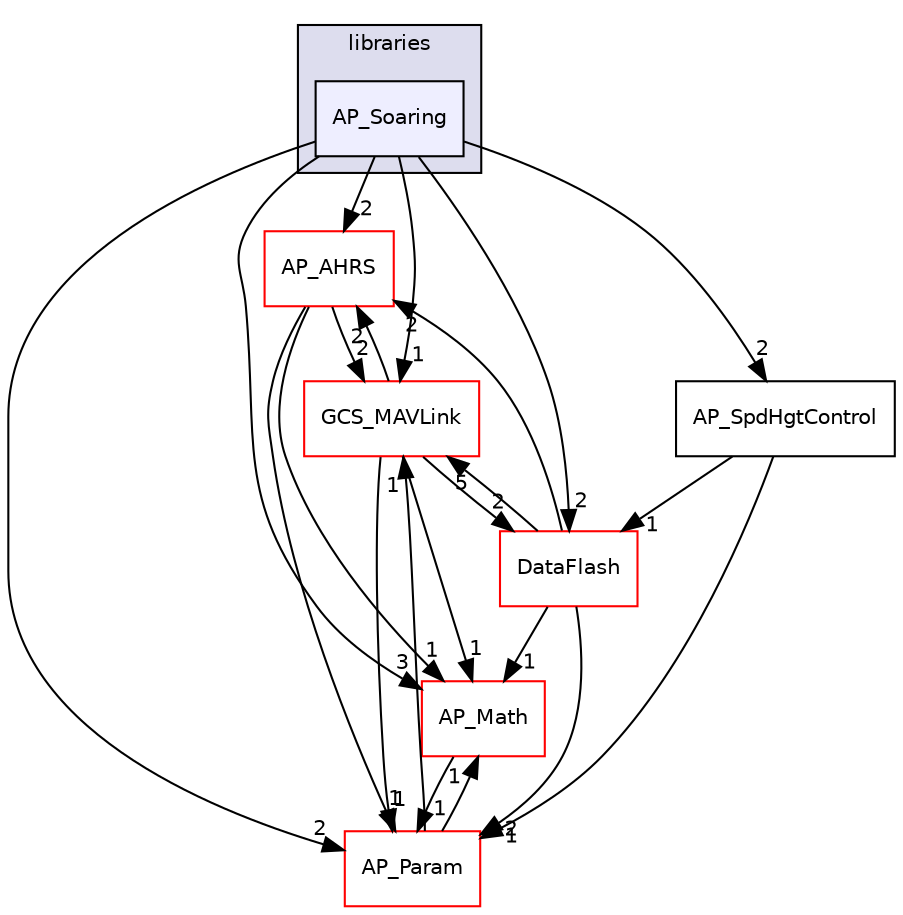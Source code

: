 digraph "libraries/AP_Soaring" {
  compound=true
  node [ fontsize="10", fontname="Helvetica"];
  edge [ labelfontsize="10", labelfontname="Helvetica"];
  subgraph clusterdir_bc0718b08fb2015b8e59c47b2805f60c {
    graph [ bgcolor="#ddddee", pencolor="black", label="libraries" fontname="Helvetica", fontsize="10", URL="dir_bc0718b08fb2015b8e59c47b2805f60c.html"]
  dir_65f6a41f0a9049f74c18f3623d4f1e4f [shape=box, label="AP_Soaring", style="filled", fillcolor="#eeeeff", pencolor="black", URL="dir_65f6a41f0a9049f74c18f3623d4f1e4f.html"];
  }
  dir_85ad937bf7c11de5c2907a482c9c56bd [shape=box label="AP_AHRS" fillcolor="white" style="filled" color="red" URL="dir_85ad937bf7c11de5c2907a482c9c56bd.html"];
  dir_be870cb78c6e1bc08f9e4388e1828b4d [shape=box label="GCS_MAVLink" fillcolor="white" style="filled" color="red" URL="dir_be870cb78c6e1bc08f9e4388e1828b4d.html"];
  dir_200d929b8d5577e7f19dc05ce443c612 [shape=box label="AP_Param" fillcolor="white" style="filled" color="red" URL="dir_200d929b8d5577e7f19dc05ce443c612.html"];
  dir_c61c501c0a3660370e1181fbd6410096 [shape=box label="AP_SpdHgtControl" URL="dir_c61c501c0a3660370e1181fbd6410096.html"];
  dir_93fb9127672489656ce87df72f6e986d [shape=box label="AP_Math" fillcolor="white" style="filled" color="red" URL="dir_93fb9127672489656ce87df72f6e986d.html"];
  dir_8d948ab9565677f64d3685937d41488b [shape=box label="DataFlash" fillcolor="white" style="filled" color="red" URL="dir_8d948ab9565677f64d3685937d41488b.html"];
  dir_85ad937bf7c11de5c2907a482c9c56bd->dir_be870cb78c6e1bc08f9e4388e1828b4d [headlabel="2", labeldistance=1.5 headhref="dir_000015_000179.html"];
  dir_85ad937bf7c11de5c2907a482c9c56bd->dir_200d929b8d5577e7f19dc05ce443c612 [headlabel="1", labeldistance=1.5 headhref="dir_000015_000136.html"];
  dir_85ad937bf7c11de5c2907a482c9c56bd->dir_93fb9127672489656ce87df72f6e986d [headlabel="1", labeldistance=1.5 headhref="dir_000015_000098.html"];
  dir_be870cb78c6e1bc08f9e4388e1828b4d->dir_85ad937bf7c11de5c2907a482c9c56bd [headlabel="2", labeldistance=1.5 headhref="dir_000179_000015.html"];
  dir_be870cb78c6e1bc08f9e4388e1828b4d->dir_200d929b8d5577e7f19dc05ce443c612 [headlabel="1", labeldistance=1.5 headhref="dir_000179_000136.html"];
  dir_be870cb78c6e1bc08f9e4388e1828b4d->dir_93fb9127672489656ce87df72f6e986d [headlabel="1", labeldistance=1.5 headhref="dir_000179_000098.html"];
  dir_be870cb78c6e1bc08f9e4388e1828b4d->dir_8d948ab9565677f64d3685937d41488b [headlabel="2", labeldistance=1.5 headhref="dir_000179_000166.html"];
  dir_200d929b8d5577e7f19dc05ce443c612->dir_be870cb78c6e1bc08f9e4388e1828b4d [headlabel="1", labeldistance=1.5 headhref="dir_000136_000179.html"];
  dir_200d929b8d5577e7f19dc05ce443c612->dir_93fb9127672489656ce87df72f6e986d [headlabel="1", labeldistance=1.5 headhref="dir_000136_000098.html"];
  dir_c61c501c0a3660370e1181fbd6410096->dir_200d929b8d5577e7f19dc05ce443c612 [headlabel="1", labeldistance=1.5 headhref="dir_000155_000136.html"];
  dir_c61c501c0a3660370e1181fbd6410096->dir_8d948ab9565677f64d3685937d41488b [headlabel="1", labeldistance=1.5 headhref="dir_000155_000166.html"];
  dir_65f6a41f0a9049f74c18f3623d4f1e4f->dir_85ad937bf7c11de5c2907a482c9c56bd [headlabel="2", labeldistance=1.5 headhref="dir_000154_000015.html"];
  dir_65f6a41f0a9049f74c18f3623d4f1e4f->dir_be870cb78c6e1bc08f9e4388e1828b4d [headlabel="1", labeldistance=1.5 headhref="dir_000154_000179.html"];
  dir_65f6a41f0a9049f74c18f3623d4f1e4f->dir_200d929b8d5577e7f19dc05ce443c612 [headlabel="2", labeldistance=1.5 headhref="dir_000154_000136.html"];
  dir_65f6a41f0a9049f74c18f3623d4f1e4f->dir_c61c501c0a3660370e1181fbd6410096 [headlabel="2", labeldistance=1.5 headhref="dir_000154_000155.html"];
  dir_65f6a41f0a9049f74c18f3623d4f1e4f->dir_93fb9127672489656ce87df72f6e986d [headlabel="3", labeldistance=1.5 headhref="dir_000154_000098.html"];
  dir_65f6a41f0a9049f74c18f3623d4f1e4f->dir_8d948ab9565677f64d3685937d41488b [headlabel="2", labeldistance=1.5 headhref="dir_000154_000166.html"];
  dir_93fb9127672489656ce87df72f6e986d->dir_200d929b8d5577e7f19dc05ce443c612 [headlabel="1", labeldistance=1.5 headhref="dir_000098_000136.html"];
  dir_8d948ab9565677f64d3685937d41488b->dir_85ad937bf7c11de5c2907a482c9c56bd [headlabel="2", labeldistance=1.5 headhref="dir_000166_000015.html"];
  dir_8d948ab9565677f64d3685937d41488b->dir_be870cb78c6e1bc08f9e4388e1828b4d [headlabel="5", labeldistance=1.5 headhref="dir_000166_000179.html"];
  dir_8d948ab9565677f64d3685937d41488b->dir_200d929b8d5577e7f19dc05ce443c612 [headlabel="2", labeldistance=1.5 headhref="dir_000166_000136.html"];
  dir_8d948ab9565677f64d3685937d41488b->dir_93fb9127672489656ce87df72f6e986d [headlabel="1", labeldistance=1.5 headhref="dir_000166_000098.html"];
}
